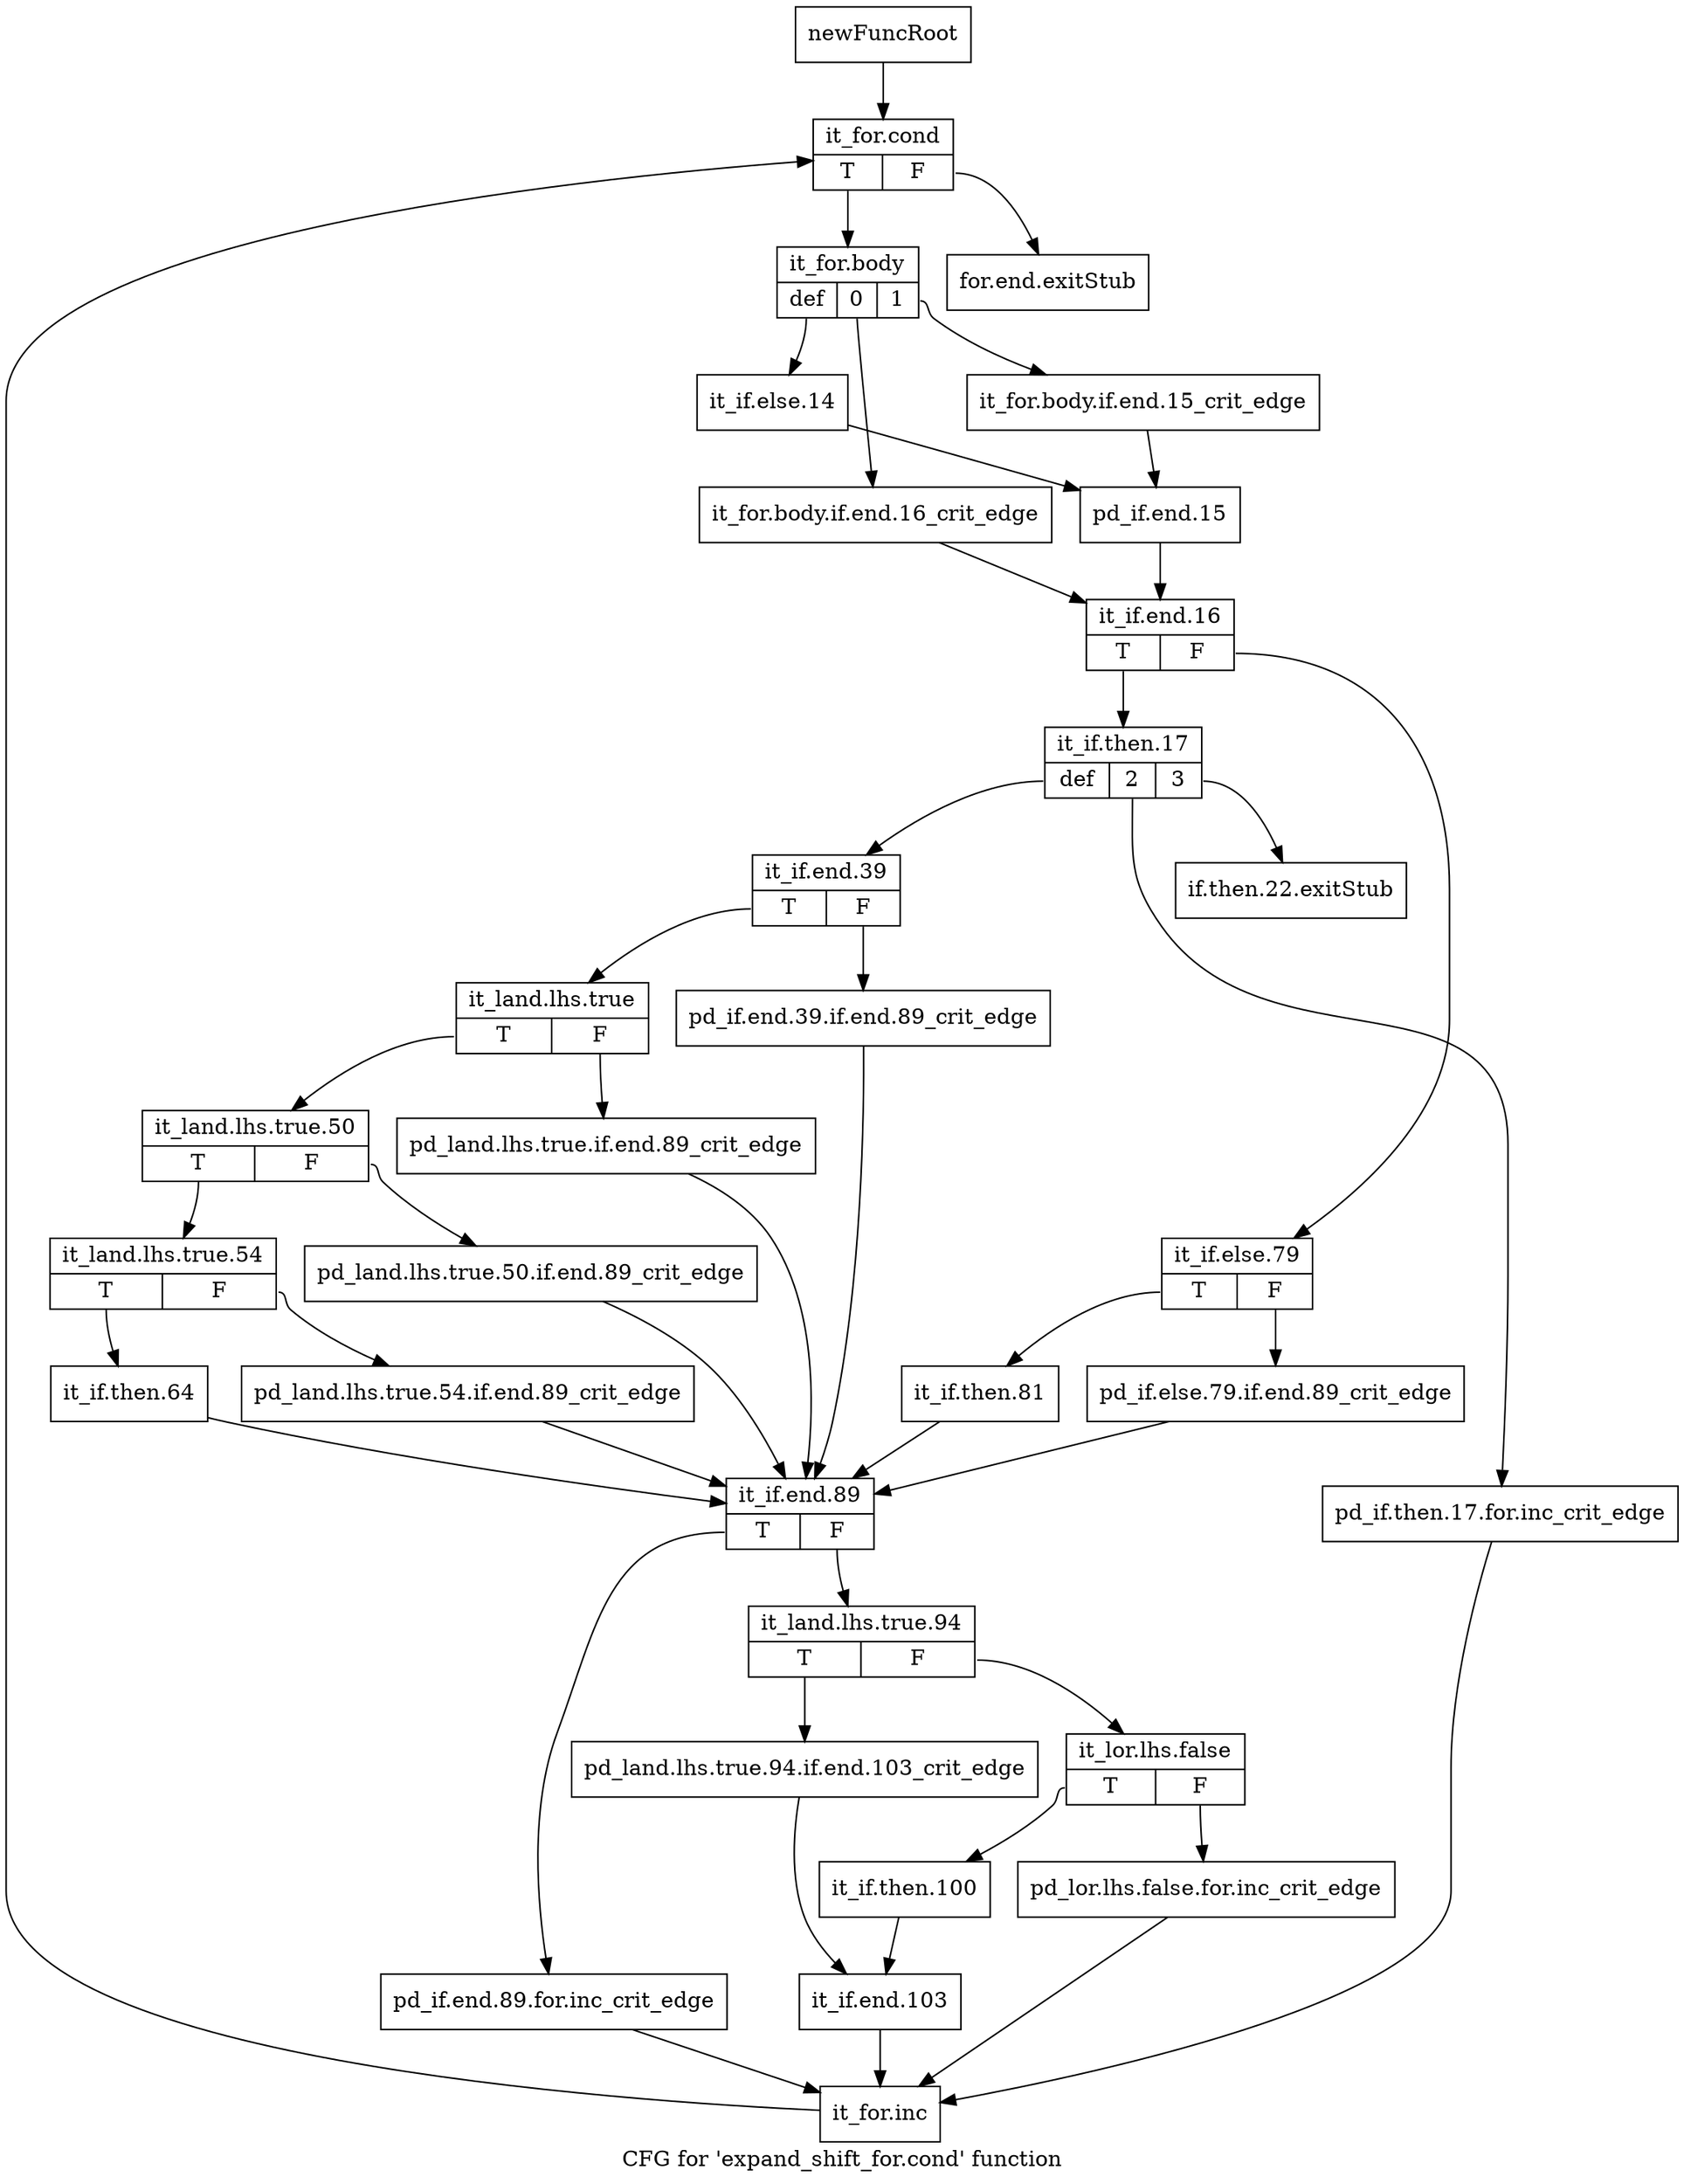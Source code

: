 digraph "CFG for 'expand_shift_for.cond' function" {
	label="CFG for 'expand_shift_for.cond' function";

	Node0xad1d340 [shape=record,label="{newFuncRoot}"];
	Node0xad1d340 -> Node0xad1dc50;
	Node0xad1dbb0 [shape=record,label="{for.end.exitStub}"];
	Node0xad1dc00 [shape=record,label="{if.then.22.exitStub}"];
	Node0xad1dc50 [shape=record,label="{it_for.cond|{<s0>T|<s1>F}}"];
	Node0xad1dc50:s0 -> Node0xad1dca0;
	Node0xad1dc50:s1 -> Node0xad1dbb0;
	Node0xad1dca0 [shape=record,label="{it_for.body|{<s0>def|<s1>0|<s2>1}}"];
	Node0xad1dca0:s0 -> Node0xad1dd90;
	Node0xad1dca0:s1 -> Node0xad1dd40;
	Node0xad1dca0:s2 -> Node0xad1dcf0;
	Node0xad1dcf0 [shape=record,label="{it_for.body.if.end.15_crit_edge}"];
	Node0xad1dcf0 -> Node0xad1dde0;
	Node0xad1dd40 [shape=record,label="{it_for.body.if.end.16_crit_edge}"];
	Node0xad1dd40 -> Node0xad1de30;
	Node0xad1dd90 [shape=record,label="{it_if.else.14}"];
	Node0xad1dd90 -> Node0xad1dde0;
	Node0xad1dde0 [shape=record,label="{pd_if.end.15}"];
	Node0xad1dde0 -> Node0xad1de30;
	Node0xad1de30 [shape=record,label="{it_if.end.16|{<s0>T|<s1>F}}"];
	Node0xad1de30:s0 -> Node0xad1df70;
	Node0xad1de30:s1 -> Node0xad1de80;
	Node0xad1de80 [shape=record,label="{it_if.else.79|{<s0>T|<s1>F}}"];
	Node0xad1de80:s0 -> Node0xad1df20;
	Node0xad1de80:s1 -> Node0xad1ded0;
	Node0xad1ded0 [shape=record,label="{pd_if.else.79.if.end.89_crit_edge}"];
	Node0xad1ded0 -> Node0xad1e2e0;
	Node0xad1df20 [shape=record,label="{it_if.then.81}"];
	Node0xad1df20 -> Node0xad1e2e0;
	Node0xad1df70 [shape=record,label="{it_if.then.17|{<s0>def|<s1>2|<s2>3}}"];
	Node0xad1df70:s0 -> Node0xad1e010;
	Node0xad1df70:s1 -> Node0xad1dfc0;
	Node0xad1df70:s2 -> Node0xad1dc00;
	Node0xad1dfc0 [shape=record,label="{pd_if.then.17.for.inc_crit_edge}"];
	Node0xad1dfc0 -> Node0xad1e560;
	Node0xad1e010 [shape=record,label="{it_if.end.39|{<s0>T|<s1>F}}"];
	Node0xad1e010:s0 -> Node0xad1e0b0;
	Node0xad1e010:s1 -> Node0xad1e060;
	Node0xad1e060 [shape=record,label="{pd_if.end.39.if.end.89_crit_edge}"];
	Node0xad1e060 -> Node0xad1e2e0;
	Node0xad1e0b0 [shape=record,label="{it_land.lhs.true|{<s0>T|<s1>F}}"];
	Node0xad1e0b0:s0 -> Node0xad1e150;
	Node0xad1e0b0:s1 -> Node0xad1e100;
	Node0xad1e100 [shape=record,label="{pd_land.lhs.true.if.end.89_crit_edge}"];
	Node0xad1e100 -> Node0xad1e2e0;
	Node0xad1e150 [shape=record,label="{it_land.lhs.true.50|{<s0>T|<s1>F}}"];
	Node0xad1e150:s0 -> Node0xad1e1f0;
	Node0xad1e150:s1 -> Node0xad1e1a0;
	Node0xad1e1a0 [shape=record,label="{pd_land.lhs.true.50.if.end.89_crit_edge}"];
	Node0xad1e1a0 -> Node0xad1e2e0;
	Node0xad1e1f0 [shape=record,label="{it_land.lhs.true.54|{<s0>T|<s1>F}}"];
	Node0xad1e1f0:s0 -> Node0xad1e290;
	Node0xad1e1f0:s1 -> Node0xad1e240;
	Node0xad1e240 [shape=record,label="{pd_land.lhs.true.54.if.end.89_crit_edge}"];
	Node0xad1e240 -> Node0xad1e2e0;
	Node0xad1e290 [shape=record,label="{it_if.then.64}"];
	Node0xad1e290 -> Node0xad1e2e0;
	Node0xad1e2e0 [shape=record,label="{it_if.end.89|{<s0>T|<s1>F}}"];
	Node0xad1e2e0:s0 -> Node0xad1e510;
	Node0xad1e2e0:s1 -> Node0xad1e330;
	Node0xad1e330 [shape=record,label="{it_land.lhs.true.94|{<s0>T|<s1>F}}"];
	Node0xad1e330:s0 -> Node0xad1e470;
	Node0xad1e330:s1 -> Node0xad1e380;
	Node0xad1e380 [shape=record,label="{it_lor.lhs.false|{<s0>T|<s1>F}}"];
	Node0xad1e380:s0 -> Node0xad1e420;
	Node0xad1e380:s1 -> Node0xad1e3d0;
	Node0xad1e3d0 [shape=record,label="{pd_lor.lhs.false.for.inc_crit_edge}"];
	Node0xad1e3d0 -> Node0xad1e560;
	Node0xad1e420 [shape=record,label="{it_if.then.100}"];
	Node0xad1e420 -> Node0xad1e4c0;
	Node0xad1e470 [shape=record,label="{pd_land.lhs.true.94.if.end.103_crit_edge}"];
	Node0xad1e470 -> Node0xad1e4c0;
	Node0xad1e4c0 [shape=record,label="{it_if.end.103}"];
	Node0xad1e4c0 -> Node0xad1e560;
	Node0xad1e510 [shape=record,label="{pd_if.end.89.for.inc_crit_edge}"];
	Node0xad1e510 -> Node0xad1e560;
	Node0xad1e560 [shape=record,label="{it_for.inc}"];
	Node0xad1e560 -> Node0xad1dc50;
}
